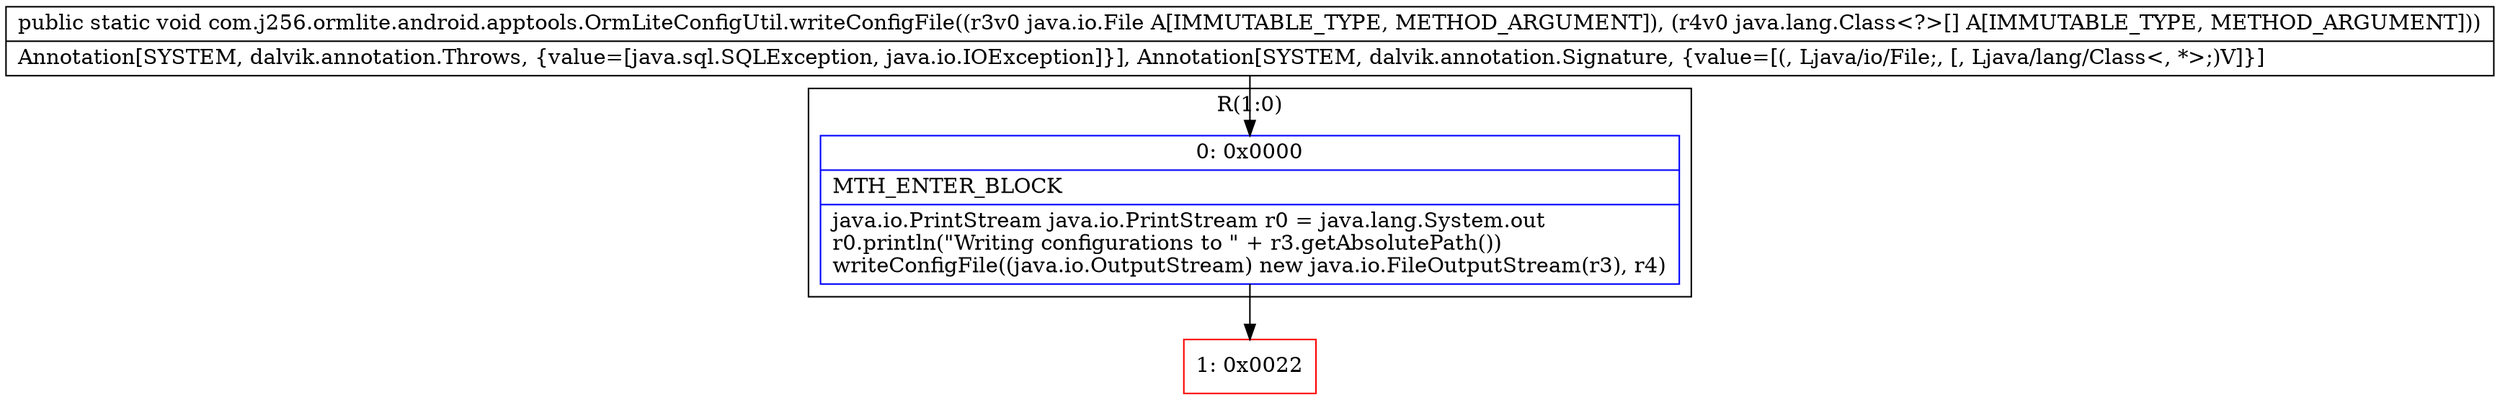 digraph "CFG forcom.j256.ormlite.android.apptools.OrmLiteConfigUtil.writeConfigFile(Ljava\/io\/File;[Ljava\/lang\/Class;)V" {
subgraph cluster_Region_1571130585 {
label = "R(1:0)";
node [shape=record,color=blue];
Node_0 [shape=record,label="{0\:\ 0x0000|MTH_ENTER_BLOCK\l|java.io.PrintStream java.io.PrintStream r0 = java.lang.System.out\lr0.println(\"Writing configurations to \" + r3.getAbsolutePath())\lwriteConfigFile((java.io.OutputStream) new java.io.FileOutputStream(r3), r4)\l}"];
}
Node_1 [shape=record,color=red,label="{1\:\ 0x0022}"];
MethodNode[shape=record,label="{public static void com.j256.ormlite.android.apptools.OrmLiteConfigUtil.writeConfigFile((r3v0 java.io.File A[IMMUTABLE_TYPE, METHOD_ARGUMENT]), (r4v0 java.lang.Class\<?\>[] A[IMMUTABLE_TYPE, METHOD_ARGUMENT]))  | Annotation[SYSTEM, dalvik.annotation.Throws, \{value=[java.sql.SQLException, java.io.IOException]\}], Annotation[SYSTEM, dalvik.annotation.Signature, \{value=[(, Ljava\/io\/File;, [, Ljava\/lang\/Class\<, *\>;)V]\}]\l}"];
MethodNode -> Node_0;
Node_0 -> Node_1;
}

